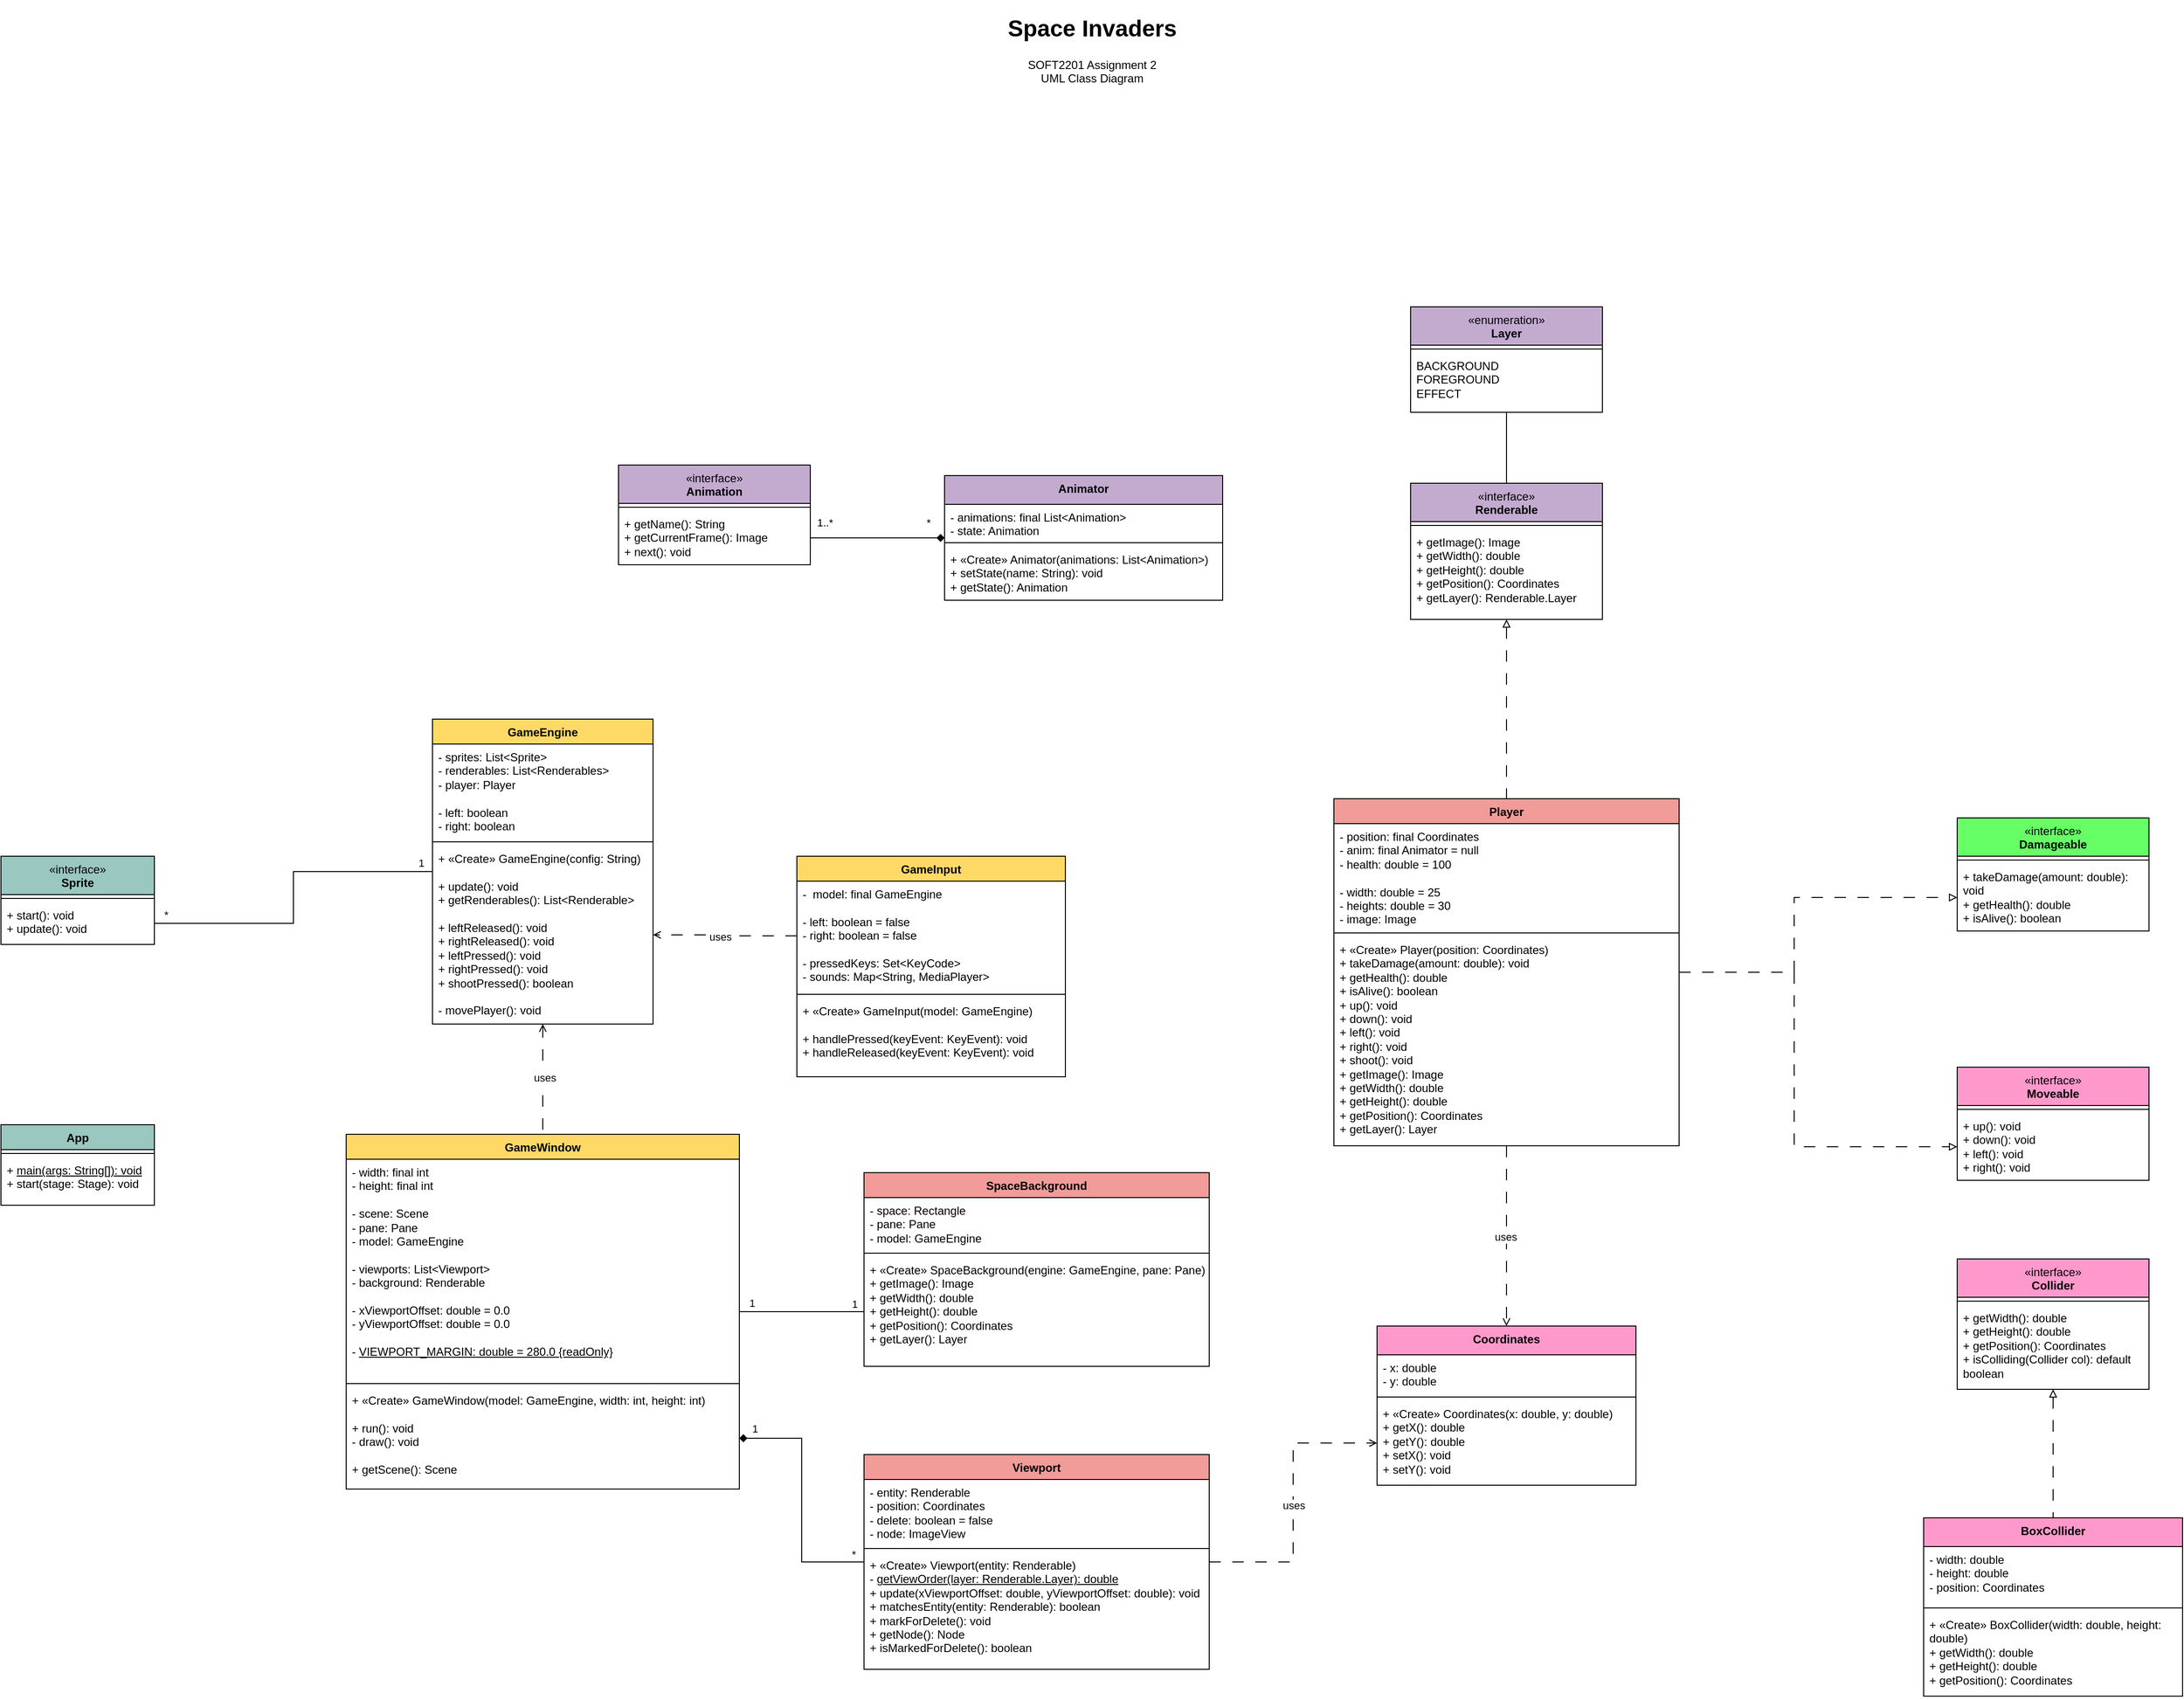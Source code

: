 <mxfile version="21.7.5" type="device">
  <diagram name="Page-1" id="EP1AOG05duhbS7P-E66I">
    <mxGraphModel dx="6037" dy="5570" grid="1" gridSize="10" guides="1" tooltips="1" connect="1" arrows="1" fold="1" page="1" pageScale="1" pageWidth="827" pageHeight="1169" math="0" shadow="0">
      <root>
        <mxCell id="0" />
        <mxCell id="1" parent="0" />
        <mxCell id="a-AR0lO71mbIZnGdT4u--1" value="&lt;h1 style=&quot;&quot;&gt;Space Invaders&lt;/h1&gt;&lt;div&gt;SOFT2201 Assignment 2&lt;/div&gt;&lt;div&gt;UML Class Diagram&lt;/div&gt;&lt;p&gt;&lt;br&gt;&lt;/p&gt;" style="text;html=1;strokeColor=none;fillColor=none;spacing=5;spacingTop=-20;whiteSpace=wrap;overflow=hidden;rounded=0;align=center;" parent="1" vertex="1">
          <mxGeometry x="169" y="20" width="490" height="120" as="geometry" />
        </mxCell>
        <mxCell id="a-AR0lO71mbIZnGdT4u--2" value="App" style="swimlane;fontStyle=1;align=center;verticalAlign=top;childLayout=stackLayout;horizontal=1;startSize=26;horizontalStack=0;resizeParent=1;resizeParentMax=0;resizeLast=0;collapsible=1;marginBottom=0;whiteSpace=wrap;html=1;fillColor=#9AC7BF;" parent="1" vertex="1">
          <mxGeometry x="-724" y="1183" width="160" height="84" as="geometry" />
        </mxCell>
        <mxCell id="a-AR0lO71mbIZnGdT4u--4" value="" style="line;strokeWidth=1;fillColor=none;align=left;verticalAlign=middle;spacingTop=-1;spacingLeft=3;spacingRight=3;rotatable=0;labelPosition=right;points=[];portConstraint=eastwest;strokeColor=inherit;" parent="a-AR0lO71mbIZnGdT4u--2" vertex="1">
          <mxGeometry y="26" width="160" height="8" as="geometry" />
        </mxCell>
        <mxCell id="a-AR0lO71mbIZnGdT4u--5" value="+ &lt;u&gt;main(args: String[]): void&lt;/u&gt;&lt;br&gt;+ start(stage: Stage): void" style="text;strokeColor=none;fillColor=none;align=left;verticalAlign=top;spacingLeft=4;spacingRight=4;overflow=hidden;rotatable=0;points=[[0,0.5],[1,0.5]];portConstraint=eastwest;whiteSpace=wrap;html=1;" parent="a-AR0lO71mbIZnGdT4u--2" vertex="1">
          <mxGeometry y="34" width="160" height="50" as="geometry" />
        </mxCell>
        <mxCell id="a-AR0lO71mbIZnGdT4u--17" value="&lt;span style=&quot;font-weight: normal;&quot;&gt;«interface»&lt;/span&gt;&lt;br&gt;Sprite" style="swimlane;fontStyle=1;align=center;verticalAlign=top;childLayout=stackLayout;horizontal=1;startSize=40;horizontalStack=0;resizeParent=1;resizeParentMax=0;resizeLast=0;collapsible=1;marginBottom=0;whiteSpace=wrap;html=1;fillColor=#9AC7BF;" parent="1" vertex="1">
          <mxGeometry x="-724" y="903" width="160" height="92" as="geometry" />
        </mxCell>
        <mxCell id="a-AR0lO71mbIZnGdT4u--19" value="" style="line;strokeWidth=1;fillColor=none;align=left;verticalAlign=middle;spacingTop=-1;spacingLeft=3;spacingRight=3;rotatable=0;labelPosition=right;points=[];portConstraint=eastwest;strokeColor=inherit;" parent="a-AR0lO71mbIZnGdT4u--17" vertex="1">
          <mxGeometry y="40" width="160" height="8" as="geometry" />
        </mxCell>
        <mxCell id="a-AR0lO71mbIZnGdT4u--20" value="+ start(): void&lt;br&gt;+ update(): void" style="text;strokeColor=none;fillColor=none;align=left;verticalAlign=top;spacingLeft=4;spacingRight=4;overflow=hidden;rotatable=0;points=[[0,0.5],[1,0.5]];portConstraint=eastwest;whiteSpace=wrap;html=1;" parent="a-AR0lO71mbIZnGdT4u--17" vertex="1">
          <mxGeometry y="48" width="160" height="44" as="geometry" />
        </mxCell>
        <mxCell id="9aOEvVL7OmeXiqtgfUnT-47" style="edgeStyle=orthogonalEdgeStyle;rounded=0;orthogonalLoop=1;jettySize=auto;html=1;entryX=0.5;entryY=0;entryDx=0;entryDy=0;endArrow=none;endFill=0;dashed=1;dashPattern=12 12;startArrow=open;startFill=0;" parent="1" source="a-AR0lO71mbIZnGdT4u--21" target="a-AR0lO71mbIZnGdT4u--25" edge="1">
          <mxGeometry relative="1" as="geometry" />
        </mxCell>
        <mxCell id="9aOEvVL7OmeXiqtgfUnT-50" value="uses" style="edgeLabel;html=1;align=center;verticalAlign=middle;resizable=0;points=[];" parent="9aOEvVL7OmeXiqtgfUnT-47" vertex="1" connectable="0">
          <mxGeometry x="-0.038" y="2" relative="1" as="geometry">
            <mxPoint as="offset" />
          </mxGeometry>
        </mxCell>
        <mxCell id="9aOEvVL7OmeXiqtgfUnT-57" style="edgeStyle=orthogonalEdgeStyle;rounded=0;orthogonalLoop=1;jettySize=auto;html=1;entryX=1;entryY=0.5;entryDx=0;entryDy=0;endArrow=none;endFill=0;" parent="1" source="a-AR0lO71mbIZnGdT4u--21" target="a-AR0lO71mbIZnGdT4u--20" edge="1">
          <mxGeometry relative="1" as="geometry" />
        </mxCell>
        <mxCell id="9aOEvVL7OmeXiqtgfUnT-58" value="1" style="edgeLabel;html=1;align=center;verticalAlign=middle;resizable=0;points=[];" parent="9aOEvVL7OmeXiqtgfUnT-57" vertex="1" connectable="0">
          <mxGeometry x="-0.87" y="-5" relative="1" as="geometry">
            <mxPoint x="10" y="-4" as="offset" />
          </mxGeometry>
        </mxCell>
        <mxCell id="9aOEvVL7OmeXiqtgfUnT-59" value="*" style="edgeLabel;html=1;align=center;verticalAlign=middle;resizable=0;points=[];" parent="9aOEvVL7OmeXiqtgfUnT-57" vertex="1" connectable="0">
          <mxGeometry x="0.93" y="-4" relative="1" as="geometry">
            <mxPoint y="-5" as="offset" />
          </mxGeometry>
        </mxCell>
        <mxCell id="a-AR0lO71mbIZnGdT4u--21" value="GameEngine" style="swimlane;fontStyle=1;align=center;verticalAlign=top;childLayout=stackLayout;horizontal=1;startSize=26;horizontalStack=0;resizeParent=1;resizeParentMax=0;resizeLast=0;collapsible=1;marginBottom=0;whiteSpace=wrap;html=1;fillColor=#FFD966;" parent="1" vertex="1">
          <mxGeometry x="-274" y="760" width="230" height="318" as="geometry" />
        </mxCell>
        <mxCell id="a-AR0lO71mbIZnGdT4u--22" value="- sprites: List&amp;lt;Sprite&amp;gt;&lt;br&gt;- renderables: List&amp;lt;Renderables&amp;gt;&lt;br&gt;- player: Player&lt;br&gt;&lt;br&gt;- left: boolean&lt;br&gt;- right: boolean" style="text;strokeColor=none;fillColor=none;align=left;verticalAlign=top;spacingLeft=4;spacingRight=4;overflow=hidden;rotatable=0;points=[[0,0.5],[1,0.5]];portConstraint=eastwest;whiteSpace=wrap;html=1;" parent="a-AR0lO71mbIZnGdT4u--21" vertex="1">
          <mxGeometry y="26" width="230" height="98" as="geometry" />
        </mxCell>
        <mxCell id="a-AR0lO71mbIZnGdT4u--23" value="" style="line;strokeWidth=1;fillColor=none;align=left;verticalAlign=middle;spacingTop=-1;spacingLeft=3;spacingRight=3;rotatable=0;labelPosition=right;points=[];portConstraint=eastwest;strokeColor=inherit;" parent="a-AR0lO71mbIZnGdT4u--21" vertex="1">
          <mxGeometry y="124" width="230" height="8" as="geometry" />
        </mxCell>
        <mxCell id="a-AR0lO71mbIZnGdT4u--24" value="+&amp;nbsp;«Create» GameEngine(config: String)&lt;br&gt;&lt;br&gt;+ update(): void&lt;br&gt;+ getRenderables(): List&amp;lt;Renderable&amp;gt;&lt;br&gt;&lt;br&gt;+ leftReleased(): void&lt;br&gt;+ rightReleased(): void&lt;br&gt;+ leftPressed(): void&lt;br&gt;+ rightPressed(): void&lt;br&gt;+ shootPressed(): boolean&lt;br&gt;&lt;br&gt;- movePlayer(): void" style="text;strokeColor=none;fillColor=none;align=left;verticalAlign=top;spacingLeft=4;spacingRight=4;overflow=hidden;rotatable=0;points=[[0,0.5],[1,0.5]];portConstraint=eastwest;whiteSpace=wrap;html=1;" parent="a-AR0lO71mbIZnGdT4u--21" vertex="1">
          <mxGeometry y="132" width="230" height="186" as="geometry" />
        </mxCell>
        <mxCell id="9aOEvVL7OmeXiqtgfUnT-51" style="edgeStyle=orthogonalEdgeStyle;rounded=0;orthogonalLoop=1;jettySize=auto;html=1;entryX=0;entryY=0.5;entryDx=0;entryDy=0;endArrow=none;endFill=0;" parent="1" source="a-AR0lO71mbIZnGdT4u--25" target="9aOEvVL7OmeXiqtgfUnT-4" edge="1">
          <mxGeometry relative="1" as="geometry" />
        </mxCell>
        <mxCell id="9aOEvVL7OmeXiqtgfUnT-52" value="1" style="edgeLabel;html=1;align=center;verticalAlign=middle;resizable=0;points=[];" parent="9aOEvVL7OmeXiqtgfUnT-51" vertex="1" connectable="0">
          <mxGeometry x="0.921" y="1" relative="1" as="geometry">
            <mxPoint x="-5" y="-7" as="offset" />
          </mxGeometry>
        </mxCell>
        <mxCell id="9aOEvVL7OmeXiqtgfUnT-53" value="1" style="edgeLabel;html=1;align=center;verticalAlign=middle;resizable=0;points=[];" parent="9aOEvVL7OmeXiqtgfUnT-51" vertex="1" connectable="0">
          <mxGeometry x="-0.931" y="-1" relative="1" as="geometry">
            <mxPoint x="8" y="-10" as="offset" />
          </mxGeometry>
        </mxCell>
        <mxCell id="a-AR0lO71mbIZnGdT4u--25" value="GameWindow" style="swimlane;fontStyle=1;align=center;verticalAlign=top;childLayout=stackLayout;horizontal=1;startSize=26;horizontalStack=0;resizeParent=1;resizeParentMax=0;resizeLast=0;collapsible=1;marginBottom=0;whiteSpace=wrap;html=1;fillColor=#FFD966;" parent="1" vertex="1">
          <mxGeometry x="-364" y="1193" width="410" height="370" as="geometry" />
        </mxCell>
        <mxCell id="a-AR0lO71mbIZnGdT4u--26" value="- width: final int&amp;nbsp;&lt;br&gt;- height: final int&amp;nbsp;&lt;br&gt;&lt;br&gt;- scene: Scene&lt;br&gt;- pane: Pane&lt;br&gt;- model: GameEngine&lt;br&gt;&lt;br&gt;- viewports: List&amp;lt;Viewport&amp;gt;&lt;br&gt;- background: Renderable&lt;br&gt;&lt;br&gt;- xViewportOffset: double = 0.0&lt;br&gt;- yViewportOffset: double = 0.0&lt;br&gt;&lt;br&gt;- &lt;u&gt;VIEWPORT_MARGIN: double = 280.0 {readOnly}&lt;/u&gt;" style="text;strokeColor=none;fillColor=none;align=left;verticalAlign=top;spacingLeft=4;spacingRight=4;overflow=hidden;rotatable=0;points=[[0,0.5],[1,0.5]];portConstraint=eastwest;whiteSpace=wrap;html=1;" parent="a-AR0lO71mbIZnGdT4u--25" vertex="1">
          <mxGeometry y="26" width="410" height="230" as="geometry" />
        </mxCell>
        <mxCell id="a-AR0lO71mbIZnGdT4u--27" value="" style="line;strokeWidth=1;fillColor=none;align=left;verticalAlign=middle;spacingTop=-1;spacingLeft=3;spacingRight=3;rotatable=0;labelPosition=right;points=[];portConstraint=eastwest;strokeColor=inherit;" parent="a-AR0lO71mbIZnGdT4u--25" vertex="1">
          <mxGeometry y="256" width="410" height="8" as="geometry" />
        </mxCell>
        <mxCell id="a-AR0lO71mbIZnGdT4u--28" value="+&amp;nbsp;«Create» GameWindow(model: GameEngine, width: int, height: int)&lt;br&gt;&lt;br&gt;+ run(): void&lt;br&gt;- draw(): void&lt;br&gt;&lt;br&gt;+ getScene(): Scene" style="text;strokeColor=none;fillColor=none;align=left;verticalAlign=top;spacingLeft=4;spacingRight=4;overflow=hidden;rotatable=0;points=[[0,0.5],[1,0.5]];portConstraint=eastwest;whiteSpace=wrap;html=1;" parent="a-AR0lO71mbIZnGdT4u--25" vertex="1">
          <mxGeometry y="264" width="410" height="106" as="geometry" />
        </mxCell>
        <mxCell id="a-AR0lO71mbIZnGdT4u--33" value="GameInput" style="swimlane;fontStyle=1;align=center;verticalAlign=top;childLayout=stackLayout;horizontal=1;startSize=26;horizontalStack=0;resizeParent=1;resizeParentMax=0;resizeLast=0;collapsible=1;marginBottom=0;whiteSpace=wrap;html=1;fillColor=#FFD966;" parent="1" vertex="1">
          <mxGeometry x="106" y="903" width="280" height="230" as="geometry" />
        </mxCell>
        <mxCell id="a-AR0lO71mbIZnGdT4u--34" value="-&amp;nbsp; model: final GameEngine&lt;br&gt;&lt;br&gt;- left: boolean = false&lt;br&gt;- right: boolean = false&lt;br&gt;&lt;br&gt;- pressedKeys: Set&amp;lt;KeyCode&amp;gt;&lt;br&gt;- sounds: Map&amp;lt;String, MediaPlayer&amp;gt;" style="text;strokeColor=none;fillColor=none;align=left;verticalAlign=top;spacingLeft=4;spacingRight=4;overflow=hidden;rotatable=0;points=[[0,0.5],[1,0.5]];portConstraint=eastwest;whiteSpace=wrap;html=1;" parent="a-AR0lO71mbIZnGdT4u--33" vertex="1">
          <mxGeometry y="26" width="280" height="114" as="geometry" />
        </mxCell>
        <mxCell id="a-AR0lO71mbIZnGdT4u--35" value="" style="line;strokeWidth=1;fillColor=none;align=left;verticalAlign=middle;spacingTop=-1;spacingLeft=3;spacingRight=3;rotatable=0;labelPosition=right;points=[];portConstraint=eastwest;strokeColor=inherit;" parent="a-AR0lO71mbIZnGdT4u--33" vertex="1">
          <mxGeometry y="140" width="280" height="8" as="geometry" />
        </mxCell>
        <mxCell id="a-AR0lO71mbIZnGdT4u--36" value="+&amp;nbsp;«Create» GameInput(model: GameEngine)&lt;br&gt;&lt;br&gt;+ handlePressed(keyEvent: KeyEvent): void&lt;br&gt;+ handleReleased(keyEvent: KeyEvent): void" style="text;strokeColor=none;fillColor=none;align=left;verticalAlign=top;spacingLeft=4;spacingRight=4;overflow=hidden;rotatable=0;points=[[0,0.5],[1,0.5]];portConstraint=eastwest;whiteSpace=wrap;html=1;" parent="a-AR0lO71mbIZnGdT4u--33" vertex="1">
          <mxGeometry y="148" width="280" height="82" as="geometry" />
        </mxCell>
        <mxCell id="9aOEvVL7OmeXiqtgfUnT-44" style="edgeStyle=orthogonalEdgeStyle;rounded=0;orthogonalLoop=1;jettySize=auto;html=1;entryX=0;entryY=0.5;entryDx=0;entryDy=0;endArrow=open;endFill=0;dashed=1;dashPattern=12 12;" parent="1" source="szt7YDM3cIVuDofjxkfF-2" target="9aOEvVL7OmeXiqtgfUnT-33" edge="1">
          <mxGeometry relative="1" as="geometry" />
        </mxCell>
        <mxCell id="9aOEvVL7OmeXiqtgfUnT-46" value="uses" style="edgeLabel;html=1;align=center;verticalAlign=middle;resizable=0;points=[];" parent="9aOEvVL7OmeXiqtgfUnT-44" vertex="1" connectable="0">
          <mxGeometry x="-0.019" y="1" relative="1" as="geometry">
            <mxPoint x="1" as="offset" />
          </mxGeometry>
        </mxCell>
        <mxCell id="9aOEvVL7OmeXiqtgfUnT-54" style="edgeStyle=orthogonalEdgeStyle;rounded=0;orthogonalLoop=1;jettySize=auto;html=1;entryX=1;entryY=0.5;entryDx=0;entryDy=0;endArrow=diamond;endFill=1;startArrow=none;startFill=0;" parent="1" source="szt7YDM3cIVuDofjxkfF-2" target="a-AR0lO71mbIZnGdT4u--28" edge="1">
          <mxGeometry relative="1" as="geometry" />
        </mxCell>
        <mxCell id="9aOEvVL7OmeXiqtgfUnT-55" value="*" style="edgeLabel;html=1;align=center;verticalAlign=middle;resizable=0;points=[];" parent="9aOEvVL7OmeXiqtgfUnT-54" vertex="1" connectable="0">
          <mxGeometry x="-0.867" y="-5" relative="1" as="geometry">
            <mxPoint x="6" y="-3" as="offset" />
          </mxGeometry>
        </mxCell>
        <mxCell id="9aOEvVL7OmeXiqtgfUnT-56" value="1" style="edgeLabel;html=1;align=center;verticalAlign=middle;resizable=0;points=[];" parent="9aOEvVL7OmeXiqtgfUnT-54" vertex="1" connectable="0">
          <mxGeometry x="0.881" y="-6" relative="1" as="geometry">
            <mxPoint y="-4" as="offset" />
          </mxGeometry>
        </mxCell>
        <mxCell id="szt7YDM3cIVuDofjxkfF-2" value="Viewport" style="swimlane;fontStyle=1;align=center;verticalAlign=top;childLayout=stackLayout;horizontal=1;startSize=26;horizontalStack=0;resizeParent=1;resizeParentMax=0;resizeLast=0;collapsible=1;marginBottom=0;whiteSpace=wrap;html=1;fillColor=#F19C99;" parent="1" vertex="1">
          <mxGeometry x="176" y="1527" width="360" height="224" as="geometry" />
        </mxCell>
        <mxCell id="szt7YDM3cIVuDofjxkfF-3" value="- entity: Renderable&lt;br&gt;- position: Coordinates&lt;br&gt;- delete: boolean = false&lt;br&gt;- node: ImageView" style="text;strokeColor=none;fillColor=none;align=left;verticalAlign=top;spacingLeft=4;spacingRight=4;overflow=hidden;rotatable=0;points=[[0,0.5],[1,0.5]];portConstraint=eastwest;whiteSpace=wrap;html=1;" parent="szt7YDM3cIVuDofjxkfF-2" vertex="1">
          <mxGeometry y="26" width="360" height="68" as="geometry" />
        </mxCell>
        <mxCell id="szt7YDM3cIVuDofjxkfF-4" value="" style="line;strokeWidth=1;fillColor=none;align=left;verticalAlign=middle;spacingTop=-1;spacingLeft=3;spacingRight=3;rotatable=0;labelPosition=right;points=[];portConstraint=eastwest;strokeColor=inherit;" parent="szt7YDM3cIVuDofjxkfF-2" vertex="1">
          <mxGeometry y="94" width="360" height="8" as="geometry" />
        </mxCell>
        <mxCell id="szt7YDM3cIVuDofjxkfF-5" value="+ «Create» Viewport(entity: Renderable)&lt;br&gt;- &lt;u&gt;getViewOrder(layer: Renderable.Layer): double&lt;br&gt;&lt;/u&gt;+ update(xViewportOffset: double, yViewportOffset: double): void&lt;br&gt;+ matchesEntity(entity: Renderable): boolean&lt;br&gt;+ markForDelete(): void&lt;br&gt;+ getNode(): Node&lt;br&gt;+ isMarkedForDelete(): boolean" style="text;strokeColor=none;fillColor=none;align=left;verticalAlign=top;spacingLeft=4;spacingRight=4;overflow=hidden;rotatable=0;points=[[0,0.5],[1,0.5]];portConstraint=eastwest;whiteSpace=wrap;html=1;" parent="szt7YDM3cIVuDofjxkfF-2" vertex="1">
          <mxGeometry y="102" width="360" height="122" as="geometry" />
        </mxCell>
        <mxCell id="9aOEvVL7OmeXiqtgfUnT-1" value="SpaceBackground" style="swimlane;fontStyle=1;align=center;verticalAlign=top;childLayout=stackLayout;horizontal=1;startSize=26;horizontalStack=0;resizeParent=1;resizeParentMax=0;resizeLast=0;collapsible=1;marginBottom=0;whiteSpace=wrap;html=1;fillColor=#F19C99;" parent="1" vertex="1">
          <mxGeometry x="176" y="1233" width="360" height="202" as="geometry" />
        </mxCell>
        <mxCell id="9aOEvVL7OmeXiqtgfUnT-2" value="- space: Rectangle&lt;br&gt;- pane: Pane&lt;br&gt;- model: GameEngine" style="text;strokeColor=none;fillColor=none;align=left;verticalAlign=top;spacingLeft=4;spacingRight=4;overflow=hidden;rotatable=0;points=[[0,0.5],[1,0.5]];portConstraint=eastwest;whiteSpace=wrap;html=1;" parent="9aOEvVL7OmeXiqtgfUnT-1" vertex="1">
          <mxGeometry y="26" width="360" height="54" as="geometry" />
        </mxCell>
        <mxCell id="9aOEvVL7OmeXiqtgfUnT-3" value="" style="line;strokeWidth=1;fillColor=none;align=left;verticalAlign=middle;spacingTop=-1;spacingLeft=3;spacingRight=3;rotatable=0;labelPosition=right;points=[];portConstraint=eastwest;strokeColor=inherit;" parent="9aOEvVL7OmeXiqtgfUnT-1" vertex="1">
          <mxGeometry y="80" width="360" height="8" as="geometry" />
        </mxCell>
        <mxCell id="9aOEvVL7OmeXiqtgfUnT-4" value="+ «Create» SpaceBackground(engine: GameEngine, pane: Pane)&lt;br&gt;+ getImage(): Image&lt;br&gt;+ getWidth(): double&lt;br&gt;+ getHeight(): double&lt;br&gt;+ getPosition(): Coordinates&lt;br&gt;+ getLayer(): Layer" style="text;strokeColor=none;fillColor=none;align=left;verticalAlign=top;spacingLeft=4;spacingRight=4;overflow=hidden;rotatable=0;points=[[0,0.5],[1,0.5]];portConstraint=eastwest;whiteSpace=wrap;html=1;" parent="9aOEvVL7OmeXiqtgfUnT-1" vertex="1">
          <mxGeometry y="88" width="360" height="114" as="geometry" />
        </mxCell>
        <mxCell id="9aOEvVL7OmeXiqtgfUnT-24" style="edgeStyle=orthogonalEdgeStyle;rounded=0;orthogonalLoop=1;jettySize=auto;html=1;entryX=0;entryY=0.5;entryDx=0;entryDy=0;endArrow=block;endFill=0;dashed=1;dashPattern=12 12;" parent="1" source="9aOEvVL7OmeXiqtgfUnT-6" target="9aOEvVL7OmeXiqtgfUnT-18" edge="1">
          <mxGeometry relative="1" as="geometry">
            <Array as="points">
              <mxPoint x="1146" y="1024" />
              <mxPoint x="1146" y="946" />
            </Array>
          </mxGeometry>
        </mxCell>
        <mxCell id="9aOEvVL7OmeXiqtgfUnT-26" style="edgeStyle=orthogonalEdgeStyle;rounded=0;orthogonalLoop=1;jettySize=auto;html=1;entryX=0;entryY=0.5;entryDx=0;entryDy=0;endArrow=block;endFill=0;dashed=1;dashPattern=12 12;" parent="1" source="9aOEvVL7OmeXiqtgfUnT-6" target="9aOEvVL7OmeXiqtgfUnT-21" edge="1">
          <mxGeometry relative="1" as="geometry">
            <Array as="points">
              <mxPoint x="1146" y="1024" />
              <mxPoint x="1146" y="1206" />
            </Array>
          </mxGeometry>
        </mxCell>
        <mxCell id="9aOEvVL7OmeXiqtgfUnT-42" style="edgeStyle=orthogonalEdgeStyle;rounded=0;orthogonalLoop=1;jettySize=auto;html=1;entryX=0.5;entryY=0;entryDx=0;entryDy=0;endArrow=open;endFill=0;dashed=1;dashPattern=12 12;" parent="1" source="9aOEvVL7OmeXiqtgfUnT-6" target="9aOEvVL7OmeXiqtgfUnT-31" edge="1">
          <mxGeometry relative="1" as="geometry" />
        </mxCell>
        <mxCell id="9aOEvVL7OmeXiqtgfUnT-43" value="uses" style="edgeLabel;html=1;align=center;verticalAlign=middle;resizable=0;points=[];" parent="9aOEvVL7OmeXiqtgfUnT-42" vertex="1" connectable="0">
          <mxGeometry x="0.01" y="-1" relative="1" as="geometry">
            <mxPoint as="offset" />
          </mxGeometry>
        </mxCell>
        <mxCell id="9aOEvVL7OmeXiqtgfUnT-6" value="Player" style="swimlane;fontStyle=1;align=center;verticalAlign=top;childLayout=stackLayout;horizontal=1;startSize=26;horizontalStack=0;resizeParent=1;resizeParentMax=0;resizeLast=0;collapsible=1;marginBottom=0;whiteSpace=wrap;html=1;fillColor=#F19C99;" parent="1" vertex="1">
          <mxGeometry x="666" y="843" width="360" height="362" as="geometry" />
        </mxCell>
        <mxCell id="9aOEvVL7OmeXiqtgfUnT-7" value="- position: final Coordinates&lt;br&gt;- anim: final Animator = null&lt;br&gt;- health: double = 100&lt;br&gt;&lt;br&gt;- width: double = 25&lt;br&gt;- heights: double = 30&lt;br&gt;- image: Image" style="text;strokeColor=none;fillColor=none;align=left;verticalAlign=top;spacingLeft=4;spacingRight=4;overflow=hidden;rotatable=0;points=[[0,0.5],[1,0.5]];portConstraint=eastwest;whiteSpace=wrap;html=1;" parent="9aOEvVL7OmeXiqtgfUnT-6" vertex="1">
          <mxGeometry y="26" width="360" height="110" as="geometry" />
        </mxCell>
        <mxCell id="9aOEvVL7OmeXiqtgfUnT-8" value="" style="line;strokeWidth=1;fillColor=none;align=left;verticalAlign=middle;spacingTop=-1;spacingLeft=3;spacingRight=3;rotatable=0;labelPosition=right;points=[];portConstraint=eastwest;strokeColor=inherit;" parent="9aOEvVL7OmeXiqtgfUnT-6" vertex="1">
          <mxGeometry y="136" width="360" height="8" as="geometry" />
        </mxCell>
        <mxCell id="9aOEvVL7OmeXiqtgfUnT-9" value="+ «Create» Player(position: Coordinates)&lt;br&gt;+ takeDamage(amount: double): void&lt;br&gt;+ getHealth(): double&lt;br&gt;+ isAlive(): boolean&lt;br&gt;+ up(): void&lt;br&gt;+ down(): void&lt;br&gt;+ left(): void&lt;br&gt;+ right(): void&lt;br&gt;+ shoot(): void&lt;br&gt;+ getImage(): Image&lt;br&gt;+ getWidth(): double&lt;br&gt;+ getHeight(): double&lt;br&gt;+ getPosition(): Coordinates&lt;br&gt;+ getLayer(): Layer" style="text;strokeColor=none;fillColor=none;align=left;verticalAlign=top;spacingLeft=4;spacingRight=4;overflow=hidden;rotatable=0;points=[[0,0.5],[1,0.5]];portConstraint=eastwest;whiteSpace=wrap;html=1;" parent="9aOEvVL7OmeXiqtgfUnT-6" vertex="1">
          <mxGeometry y="144" width="360" height="218" as="geometry" />
        </mxCell>
        <mxCell id="9aOEvVL7OmeXiqtgfUnT-15" value="&lt;span style=&quot;font-weight: normal;&quot;&gt;«interface»&lt;/span&gt;&lt;br style=&quot;border-color: var(--border-color); font-weight: 400;&quot;&gt;Damageable" style="swimlane;fontStyle=1;align=center;verticalAlign=top;childLayout=stackLayout;horizontal=1;startSize=40;horizontalStack=0;resizeParent=1;resizeParentMax=0;resizeLast=0;collapsible=1;marginBottom=0;whiteSpace=wrap;html=1;fillColor=#66FF66;" parent="1" vertex="1">
          <mxGeometry x="1316" y="863" width="200" height="118" as="geometry" />
        </mxCell>
        <mxCell id="9aOEvVL7OmeXiqtgfUnT-17" value="" style="line;strokeWidth=1;fillColor=none;align=left;verticalAlign=middle;spacingTop=-1;spacingLeft=3;spacingRight=3;rotatable=0;labelPosition=right;points=[];portConstraint=eastwest;strokeColor=inherit;" parent="9aOEvVL7OmeXiqtgfUnT-15" vertex="1">
          <mxGeometry y="40" width="200" height="8" as="geometry" />
        </mxCell>
        <mxCell id="9aOEvVL7OmeXiqtgfUnT-18" value="+ takeDamage(amount: double): void&lt;br&gt;+ getHealth(): double&lt;br&gt;+ isAlive(): boolean" style="text;strokeColor=none;fillColor=none;align=left;verticalAlign=top;spacingLeft=4;spacingRight=4;overflow=hidden;rotatable=0;points=[[0,0.5],[1,0.5]];portConstraint=eastwest;whiteSpace=wrap;html=1;" parent="9aOEvVL7OmeXiqtgfUnT-15" vertex="1">
          <mxGeometry y="48" width="200" height="70" as="geometry" />
        </mxCell>
        <mxCell id="9aOEvVL7OmeXiqtgfUnT-41" style="edgeStyle=orthogonalEdgeStyle;rounded=0;orthogonalLoop=1;jettySize=auto;html=1;entryX=0.5;entryY=0;entryDx=0;entryDy=0;dashed=1;dashPattern=12 12;endArrow=none;endFill=0;startArrow=block;startFill=0;" parent="1" source="9aOEvVL7OmeXiqtgfUnT-27" target="9aOEvVL7OmeXiqtgfUnT-36" edge="1">
          <mxGeometry relative="1" as="geometry" />
        </mxCell>
        <mxCell id="9aOEvVL7OmeXiqtgfUnT-27" value="&lt;span style=&quot;font-weight: normal;&quot;&gt;«interface»&lt;/span&gt;&lt;br style=&quot;border-color: var(--border-color); font-weight: 400;&quot;&gt;Collider" style="swimlane;fontStyle=1;align=center;verticalAlign=top;childLayout=stackLayout;horizontal=1;startSize=40;horizontalStack=0;resizeParent=1;resizeParentMax=0;resizeLast=0;collapsible=1;marginBottom=0;whiteSpace=wrap;html=1;fillColor=#FF99CC;" parent="1" vertex="1">
          <mxGeometry x="1316" y="1323" width="200" height="136" as="geometry" />
        </mxCell>
        <mxCell id="9aOEvVL7OmeXiqtgfUnT-28" value="" style="line;strokeWidth=1;fillColor=none;align=left;verticalAlign=middle;spacingTop=-1;spacingLeft=3;spacingRight=3;rotatable=0;labelPosition=right;points=[];portConstraint=eastwest;strokeColor=inherit;" parent="9aOEvVL7OmeXiqtgfUnT-27" vertex="1">
          <mxGeometry y="40" width="200" height="8" as="geometry" />
        </mxCell>
        <mxCell id="9aOEvVL7OmeXiqtgfUnT-29" value="+ getWidth(): double&lt;br&gt;+ getHeight(): double&lt;br&gt;+ getPosition(): Coordinates&lt;br&gt;+ isColliding(Collider col): default boolean" style="text;strokeColor=none;fillColor=none;align=left;verticalAlign=top;spacingLeft=4;spacingRight=4;overflow=hidden;rotatable=0;points=[[0,0.5],[1,0.5]];portConstraint=eastwest;whiteSpace=wrap;html=1;" parent="9aOEvVL7OmeXiqtgfUnT-27" vertex="1">
          <mxGeometry y="48" width="200" height="88" as="geometry" />
        </mxCell>
        <mxCell id="9aOEvVL7OmeXiqtgfUnT-31" value="Coordinates" style="swimlane;fontStyle=1;align=center;verticalAlign=top;childLayout=stackLayout;horizontal=1;startSize=30;horizontalStack=0;resizeParent=1;resizeParentMax=0;resizeLast=0;collapsible=1;marginBottom=0;whiteSpace=wrap;html=1;fillColor=#FF99CC;" parent="1" vertex="1">
          <mxGeometry x="711" y="1393" width="270" height="166" as="geometry" />
        </mxCell>
        <mxCell id="9aOEvVL7OmeXiqtgfUnT-45" value="- x: double&lt;br&gt;- y: double" style="text;strokeColor=none;fillColor=none;align=left;verticalAlign=top;spacingLeft=4;spacingRight=4;overflow=hidden;rotatable=0;points=[[0,0.5],[1,0.5]];portConstraint=eastwest;whiteSpace=wrap;html=1;" parent="9aOEvVL7OmeXiqtgfUnT-31" vertex="1">
          <mxGeometry y="30" width="270" height="40" as="geometry" />
        </mxCell>
        <mxCell id="9aOEvVL7OmeXiqtgfUnT-32" value="" style="line;strokeWidth=1;fillColor=none;align=left;verticalAlign=middle;spacingTop=-1;spacingLeft=3;spacingRight=3;rotatable=0;labelPosition=right;points=[];portConstraint=eastwest;strokeColor=inherit;" parent="9aOEvVL7OmeXiqtgfUnT-31" vertex="1">
          <mxGeometry y="70" width="270" height="8" as="geometry" />
        </mxCell>
        <mxCell id="9aOEvVL7OmeXiqtgfUnT-33" value="+ «Create» Coordinates(x: double, y: double)&lt;br&gt;+ getX(): double&lt;br&gt;+ getY(): double&lt;br&gt;+ setX(): void&lt;br&gt;+ setY(): void" style="text;strokeColor=none;fillColor=none;align=left;verticalAlign=top;spacingLeft=4;spacingRight=4;overflow=hidden;rotatable=0;points=[[0,0.5],[1,0.5]];portConstraint=eastwest;whiteSpace=wrap;html=1;" parent="9aOEvVL7OmeXiqtgfUnT-31" vertex="1">
          <mxGeometry y="78" width="270" height="88" as="geometry" />
        </mxCell>
        <mxCell id="9aOEvVL7OmeXiqtgfUnT-36" value="BoxCollider" style="swimlane;fontStyle=1;align=center;verticalAlign=top;childLayout=stackLayout;horizontal=1;startSize=30;horizontalStack=0;resizeParent=1;resizeParentMax=0;resizeLast=0;collapsible=1;marginBottom=0;whiteSpace=wrap;html=1;fillColor=#FF99CC;" parent="1" vertex="1">
          <mxGeometry x="1281" y="1593" width="270" height="186" as="geometry" />
        </mxCell>
        <mxCell id="9aOEvVL7OmeXiqtgfUnT-39" value="- width: double&lt;br&gt;- height: double&lt;br&gt;- position: Coordinates" style="text;strokeColor=none;fillColor=none;align=left;verticalAlign=top;spacingLeft=4;spacingRight=4;overflow=hidden;rotatable=0;points=[[0,0.5],[1,0.5]];portConstraint=eastwest;whiteSpace=wrap;html=1;" parent="9aOEvVL7OmeXiqtgfUnT-36" vertex="1">
          <mxGeometry y="30" width="270" height="60" as="geometry" />
        </mxCell>
        <mxCell id="9aOEvVL7OmeXiqtgfUnT-37" value="" style="line;strokeWidth=1;fillColor=none;align=left;verticalAlign=middle;spacingTop=-1;spacingLeft=3;spacingRight=3;rotatable=0;labelPosition=right;points=[];portConstraint=eastwest;strokeColor=inherit;" parent="9aOEvVL7OmeXiqtgfUnT-36" vertex="1">
          <mxGeometry y="90" width="270" height="8" as="geometry" />
        </mxCell>
        <mxCell id="9aOEvVL7OmeXiqtgfUnT-38" value="+ «Create» BoxCollider(width: double, height: double)&lt;br&gt;+ getWidth(): double&lt;br&gt;+ getHeight(): double&lt;br&gt;+ getPosition(): Coordinates" style="text;strokeColor=none;fillColor=none;align=left;verticalAlign=top;spacingLeft=4;spacingRight=4;overflow=hidden;rotatable=0;points=[[0,0.5],[1,0.5]];portConstraint=eastwest;whiteSpace=wrap;html=1;" parent="9aOEvVL7OmeXiqtgfUnT-36" vertex="1">
          <mxGeometry y="98" width="270" height="88" as="geometry" />
        </mxCell>
        <mxCell id="9aOEvVL7OmeXiqtgfUnT-48" style="edgeStyle=orthogonalEdgeStyle;rounded=0;orthogonalLoop=1;jettySize=auto;html=1;entryX=1;entryY=0.5;entryDx=0;entryDy=0;endArrow=open;endFill=0;dashed=1;dashPattern=12 12;" parent="1" source="a-AR0lO71mbIZnGdT4u--34" target="a-AR0lO71mbIZnGdT4u--24" edge="1">
          <mxGeometry relative="1" as="geometry" />
        </mxCell>
        <mxCell id="9aOEvVL7OmeXiqtgfUnT-49" value="uses" style="edgeLabel;html=1;align=center;verticalAlign=middle;resizable=0;points=[];" parent="9aOEvVL7OmeXiqtgfUnT-48" vertex="1" connectable="0">
          <mxGeometry x="0.068" y="2" relative="1" as="geometry">
            <mxPoint x="-1" as="offset" />
          </mxGeometry>
        </mxCell>
        <mxCell id="9aOEvVL7OmeXiqtgfUnT-19" value="&lt;span style=&quot;font-weight: normal;&quot;&gt;«interface»&lt;/span&gt;&lt;br style=&quot;border-color: var(--border-color); font-weight: 400;&quot;&gt;Moveable" style="swimlane;fontStyle=1;align=center;verticalAlign=top;childLayout=stackLayout;horizontal=1;startSize=40;horizontalStack=0;resizeParent=1;resizeParentMax=0;resizeLast=0;collapsible=1;marginBottom=0;whiteSpace=wrap;html=1;fillColor=#FF99CC;" parent="1" vertex="1">
          <mxGeometry x="1316" y="1123" width="200" height="118" as="geometry" />
        </mxCell>
        <mxCell id="9aOEvVL7OmeXiqtgfUnT-20" value="" style="line;strokeWidth=1;fillColor=none;align=left;verticalAlign=middle;spacingTop=-1;spacingLeft=3;spacingRight=3;rotatable=0;labelPosition=right;points=[];portConstraint=eastwest;strokeColor=inherit;" parent="9aOEvVL7OmeXiqtgfUnT-19" vertex="1">
          <mxGeometry y="40" width="200" height="8" as="geometry" />
        </mxCell>
        <mxCell id="9aOEvVL7OmeXiqtgfUnT-21" value="+ up(): void&lt;br&gt;+ down(): void&lt;br&gt;+ left(): void&lt;br&gt;+ right(): void" style="text;strokeColor=none;fillColor=none;align=left;verticalAlign=top;spacingLeft=4;spacingRight=4;overflow=hidden;rotatable=0;points=[[0,0.5],[1,0.5]];portConstraint=eastwest;whiteSpace=wrap;html=1;" parent="9aOEvVL7OmeXiqtgfUnT-19" vertex="1">
          <mxGeometry y="48" width="200" height="70" as="geometry" />
        </mxCell>
        <mxCell id="qbkIMqkIBuKoh5u8v5fq-4" value="&lt;span style=&quot;font-weight: normal;&quot;&gt;«interface»&lt;/span&gt;&lt;br style=&quot;border-color: var(--border-color); font-weight: 400;&quot;&gt;Animation" style="swimlane;fontStyle=1;align=center;verticalAlign=top;childLayout=stackLayout;horizontal=1;startSize=40;horizontalStack=0;resizeParent=1;resizeParentMax=0;resizeLast=0;collapsible=1;marginBottom=0;whiteSpace=wrap;html=1;fillColor=#C3ABD0;" vertex="1" parent="1">
          <mxGeometry x="-80" y="495" width="200" height="104" as="geometry" />
        </mxCell>
        <mxCell id="qbkIMqkIBuKoh5u8v5fq-5" value="" style="line;strokeWidth=1;fillColor=none;align=left;verticalAlign=middle;spacingTop=-1;spacingLeft=3;spacingRight=3;rotatable=0;labelPosition=right;points=[];portConstraint=eastwest;strokeColor=inherit;" vertex="1" parent="qbkIMqkIBuKoh5u8v5fq-4">
          <mxGeometry y="40" width="200" height="8" as="geometry" />
        </mxCell>
        <mxCell id="qbkIMqkIBuKoh5u8v5fq-6" value="+ getName(): String&lt;br&gt;+ getCurrentFrame(): Image&lt;br&gt;+ next(): void" style="text;strokeColor=none;fillColor=none;align=left;verticalAlign=top;spacingLeft=4;spacingRight=4;overflow=hidden;rotatable=0;points=[[0,0.5],[1,0.5]];portConstraint=eastwest;whiteSpace=wrap;html=1;" vertex="1" parent="qbkIMqkIBuKoh5u8v5fq-4">
          <mxGeometry y="48" width="200" height="56" as="geometry" />
        </mxCell>
        <mxCell id="qbkIMqkIBuKoh5u8v5fq-11" style="edgeStyle=orthogonalEdgeStyle;rounded=0;orthogonalLoop=1;jettySize=auto;html=1;endArrow=none;endFill=0;startArrow=diamond;startFill=1;" edge="1" parent="1" source="qbkIMqkIBuKoh5u8v5fq-7" target="qbkIMqkIBuKoh5u8v5fq-6">
          <mxGeometry relative="1" as="geometry" />
        </mxCell>
        <mxCell id="qbkIMqkIBuKoh5u8v5fq-12" value="*" style="edgeLabel;html=1;align=center;verticalAlign=middle;resizable=0;points=[];" vertex="1" connectable="0" parent="qbkIMqkIBuKoh5u8v5fq-11">
          <mxGeometry x="-0.754" y="-6" relative="1" as="geometry">
            <mxPoint y="-10" as="offset" />
          </mxGeometry>
        </mxCell>
        <mxCell id="qbkIMqkIBuKoh5u8v5fq-14" value="1..*" style="edgeLabel;html=1;align=center;verticalAlign=middle;resizable=0;points=[];" vertex="1" connectable="0" parent="qbkIMqkIBuKoh5u8v5fq-11">
          <mxGeometry x="0.791" y="-2" relative="1" as="geometry">
            <mxPoint y="-14" as="offset" />
          </mxGeometry>
        </mxCell>
        <mxCell id="qbkIMqkIBuKoh5u8v5fq-7" value="Animator" style="swimlane;fontStyle=1;align=center;verticalAlign=top;childLayout=stackLayout;horizontal=1;startSize=30;horizontalStack=0;resizeParent=1;resizeParentMax=0;resizeLast=0;collapsible=1;marginBottom=0;whiteSpace=wrap;html=1;fillColor=#C3ABD0;" vertex="1" parent="1">
          <mxGeometry x="260" y="506" width="290" height="130" as="geometry" />
        </mxCell>
        <mxCell id="qbkIMqkIBuKoh5u8v5fq-10" value="- animations: final List&amp;lt;Animation&amp;gt;&lt;br&gt;- state: Animation" style="text;strokeColor=none;fillColor=none;align=left;verticalAlign=top;spacingLeft=4;spacingRight=4;overflow=hidden;rotatable=0;points=[[0,0.5],[1,0.5]];portConstraint=eastwest;whiteSpace=wrap;html=1;" vertex="1" parent="qbkIMqkIBuKoh5u8v5fq-7">
          <mxGeometry y="30" width="290" height="36" as="geometry" />
        </mxCell>
        <mxCell id="qbkIMqkIBuKoh5u8v5fq-8" value="" style="line;strokeWidth=1;fillColor=none;align=left;verticalAlign=middle;spacingTop=-1;spacingLeft=3;spacingRight=3;rotatable=0;labelPosition=right;points=[];portConstraint=eastwest;strokeColor=inherit;" vertex="1" parent="qbkIMqkIBuKoh5u8v5fq-7">
          <mxGeometry y="66" width="290" height="8" as="geometry" />
        </mxCell>
        <mxCell id="qbkIMqkIBuKoh5u8v5fq-9" value="+ «Create» Animator(animations: List&amp;lt;Animation&amp;gt;)&lt;br&gt;+ setState(name: String): void&lt;br&gt;+ getState(): Animation" style="text;strokeColor=none;fillColor=none;align=left;verticalAlign=top;spacingLeft=4;spacingRight=4;overflow=hidden;rotatable=0;points=[[0,0.5],[1,0.5]];portConstraint=eastwest;whiteSpace=wrap;html=1;" vertex="1" parent="qbkIMqkIBuKoh5u8v5fq-7">
          <mxGeometry y="74" width="290" height="56" as="geometry" />
        </mxCell>
        <mxCell id="qbkIMqkIBuKoh5u8v5fq-26" style="edgeStyle=orthogonalEdgeStyle;rounded=0;orthogonalLoop=1;jettySize=auto;html=1;entryX=0.5;entryY=0;entryDx=0;entryDy=0;endArrow=none;endFill=0;dashed=1;dashPattern=12 12;startArrow=block;startFill=0;" edge="1" parent="1" source="qbkIMqkIBuKoh5u8v5fq-17" target="9aOEvVL7OmeXiqtgfUnT-6">
          <mxGeometry relative="1" as="geometry" />
        </mxCell>
        <mxCell id="qbkIMqkIBuKoh5u8v5fq-17" value="&lt;span style=&quot;font-weight: normal;&quot;&gt;«interface»&lt;br style=&quot;border-color: var(--border-color);&quot;&gt;&lt;/span&gt;Renderable" style="swimlane;fontStyle=1;align=center;verticalAlign=top;childLayout=stackLayout;horizontal=1;startSize=40;horizontalStack=0;resizeParent=1;resizeParentMax=0;resizeLast=0;collapsible=1;marginBottom=0;whiteSpace=wrap;html=1;fillColor=#C3ABD0;" vertex="1" parent="1">
          <mxGeometry x="746" y="514" width="200" height="142" as="geometry" />
        </mxCell>
        <mxCell id="qbkIMqkIBuKoh5u8v5fq-18" value="" style="line;strokeWidth=1;fillColor=none;align=left;verticalAlign=middle;spacingTop=-1;spacingLeft=3;spacingRight=3;rotatable=0;labelPosition=right;points=[];portConstraint=eastwest;strokeColor=inherit;" vertex="1" parent="qbkIMqkIBuKoh5u8v5fq-17">
          <mxGeometry y="40" width="200" height="8" as="geometry" />
        </mxCell>
        <mxCell id="qbkIMqkIBuKoh5u8v5fq-19" value="+ getImage(): Image&lt;br&gt;+ getWidth(): double&lt;br&gt;+ getHeight(): double&lt;br&gt;+ getPosition(): Coordinates&lt;br&gt;+ getLayer(): Renderable.Layer&lt;br&gt;" style="text;strokeColor=none;fillColor=none;align=left;verticalAlign=top;spacingLeft=4;spacingRight=4;overflow=hidden;rotatable=0;points=[[0,0.5],[1,0.5]];portConstraint=eastwest;whiteSpace=wrap;html=1;" vertex="1" parent="qbkIMqkIBuKoh5u8v5fq-17">
          <mxGeometry y="48" width="200" height="94" as="geometry" />
        </mxCell>
        <mxCell id="qbkIMqkIBuKoh5u8v5fq-24" style="edgeStyle=orthogonalEdgeStyle;rounded=0;orthogonalLoop=1;jettySize=auto;html=1;entryX=0.5;entryY=0;entryDx=0;entryDy=0;endArrow=none;endFill=0;" edge="1" parent="1" source="qbkIMqkIBuKoh5u8v5fq-20" target="qbkIMqkIBuKoh5u8v5fq-17">
          <mxGeometry relative="1" as="geometry" />
        </mxCell>
        <mxCell id="qbkIMqkIBuKoh5u8v5fq-20" value="&lt;span style=&quot;font-weight: normal;&quot;&gt;«enumeration»&lt;/span&gt;&lt;br style=&quot;border-color: var(--border-color); font-weight: 400;&quot;&gt;Layer" style="swimlane;fontStyle=1;align=center;verticalAlign=top;childLayout=stackLayout;horizontal=1;startSize=40;horizontalStack=0;resizeParent=1;resizeParentMax=0;resizeLast=0;collapsible=1;marginBottom=0;whiteSpace=wrap;html=1;fillColor=#C3ABD0;" vertex="1" parent="1">
          <mxGeometry x="746" y="330" width="200" height="110" as="geometry" />
        </mxCell>
        <mxCell id="qbkIMqkIBuKoh5u8v5fq-21" value="" style="line;strokeWidth=1;fillColor=none;align=left;verticalAlign=middle;spacingTop=-1;spacingLeft=3;spacingRight=3;rotatable=0;labelPosition=right;points=[];portConstraint=eastwest;strokeColor=inherit;" vertex="1" parent="qbkIMqkIBuKoh5u8v5fq-20">
          <mxGeometry y="40" width="200" height="8" as="geometry" />
        </mxCell>
        <mxCell id="qbkIMqkIBuKoh5u8v5fq-22" value="BACKGROUND&lt;br&gt;FOREGROUND&lt;br&gt;EFFECT" style="text;strokeColor=none;fillColor=none;align=left;verticalAlign=top;spacingLeft=4;spacingRight=4;overflow=hidden;rotatable=0;points=[[0,0.5],[1,0.5]];portConstraint=eastwest;whiteSpace=wrap;html=1;" vertex="1" parent="qbkIMqkIBuKoh5u8v5fq-20">
          <mxGeometry y="48" width="200" height="62" as="geometry" />
        </mxCell>
      </root>
    </mxGraphModel>
  </diagram>
</mxfile>
